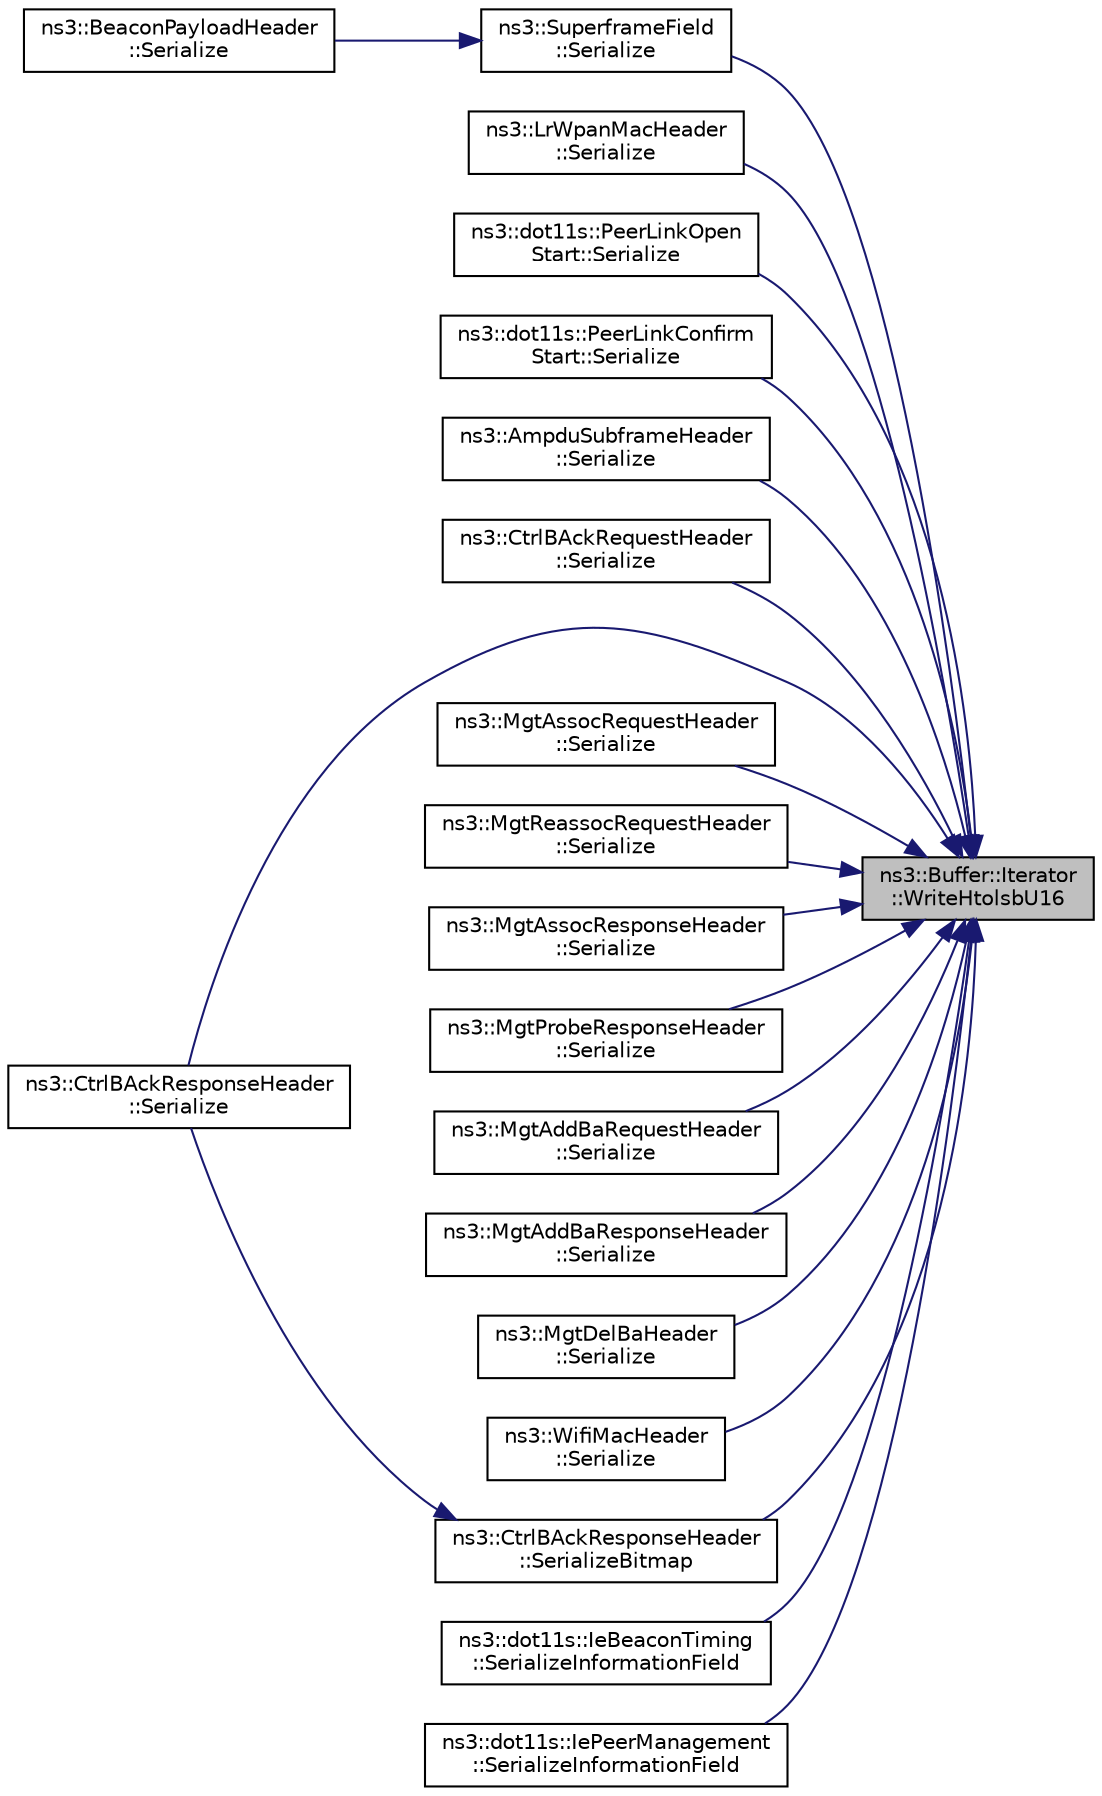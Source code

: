 digraph "ns3::Buffer::Iterator::WriteHtolsbU16"
{
 // LATEX_PDF_SIZE
  edge [fontname="Helvetica",fontsize="10",labelfontname="Helvetica",labelfontsize="10"];
  node [fontname="Helvetica",fontsize="10",shape=record];
  rankdir="RL";
  Node1 [label="ns3::Buffer::Iterator\l::WriteHtolsbU16",height=0.2,width=0.4,color="black", fillcolor="grey75", style="filled", fontcolor="black",tooltip=" "];
  Node1 -> Node2 [dir="back",color="midnightblue",fontsize="10",style="solid",fontname="Helvetica"];
  Node2 [label="ns3::SuperframeField\l::Serialize",height=0.2,width=0.4,color="black", fillcolor="white", style="filled",URL="$classns3_1_1_superframe_field.html#ac3bc9994f90c0635bb3a4c4be910800d",tooltip="Serialize the entire superframe specification field."];
  Node2 -> Node3 [dir="back",color="midnightblue",fontsize="10",style="solid",fontname="Helvetica"];
  Node3 [label="ns3::BeaconPayloadHeader\l::Serialize",height=0.2,width=0.4,color="black", fillcolor="white", style="filled",URL="$classns3_1_1_beacon_payload_header.html#a10b167d8fe9854a25581f0f56239c040",tooltip=" "];
  Node1 -> Node4 [dir="back",color="midnightblue",fontsize="10",style="solid",fontname="Helvetica"];
  Node4 [label="ns3::LrWpanMacHeader\l::Serialize",height=0.2,width=0.4,color="black", fillcolor="white", style="filled",URL="$classns3_1_1_lr_wpan_mac_header.html#a9b6aea6720cfab232693157246e33d45",tooltip=" "];
  Node1 -> Node5 [dir="back",color="midnightblue",fontsize="10",style="solid",fontname="Helvetica"];
  Node5 [label="ns3::dot11s::PeerLinkOpen\lStart::Serialize",height=0.2,width=0.4,color="black", fillcolor="white", style="filled",URL="$classns3_1_1dot11s_1_1_peer_link_open_start.html#a28e40c3958541868d9b891f7762c7341",tooltip=" "];
  Node1 -> Node6 [dir="back",color="midnightblue",fontsize="10",style="solid",fontname="Helvetica"];
  Node6 [label="ns3::dot11s::PeerLinkConfirm\lStart::Serialize",height=0.2,width=0.4,color="black", fillcolor="white", style="filled",URL="$classns3_1_1dot11s_1_1_peer_link_confirm_start.html#a8e02c9eb2f65d3e3981ba1cb40ded937",tooltip=" "];
  Node1 -> Node7 [dir="back",color="midnightblue",fontsize="10",style="solid",fontname="Helvetica"];
  Node7 [label="ns3::AmpduSubframeHeader\l::Serialize",height=0.2,width=0.4,color="black", fillcolor="white", style="filled",URL="$classns3_1_1_ampdu_subframe_header.html#a940499108c3ac42e888817aaffaeb4e3",tooltip=" "];
  Node1 -> Node8 [dir="back",color="midnightblue",fontsize="10",style="solid",fontname="Helvetica"];
  Node8 [label="ns3::CtrlBAckRequestHeader\l::Serialize",height=0.2,width=0.4,color="black", fillcolor="white", style="filled",URL="$classns3_1_1_ctrl_b_ack_request_header.html#a0b83f0ce931d5905691898a7b27c9016",tooltip=" "];
  Node1 -> Node9 [dir="back",color="midnightblue",fontsize="10",style="solid",fontname="Helvetica"];
  Node9 [label="ns3::CtrlBAckResponseHeader\l::Serialize",height=0.2,width=0.4,color="black", fillcolor="white", style="filled",URL="$classns3_1_1_ctrl_b_ack_response_header.html#a33bb3ab83e7ffcb1a1d2fddce2a923e2",tooltip=" "];
  Node1 -> Node10 [dir="back",color="midnightblue",fontsize="10",style="solid",fontname="Helvetica"];
  Node10 [label="ns3::MgtAssocRequestHeader\l::Serialize",height=0.2,width=0.4,color="black", fillcolor="white", style="filled",URL="$classns3_1_1_mgt_assoc_request_header.html#a7cb51405dd8d72be95accc8969d65c96",tooltip=" "];
  Node1 -> Node11 [dir="back",color="midnightblue",fontsize="10",style="solid",fontname="Helvetica"];
  Node11 [label="ns3::MgtReassocRequestHeader\l::Serialize",height=0.2,width=0.4,color="black", fillcolor="white", style="filled",URL="$classns3_1_1_mgt_reassoc_request_header.html#a765bf32b0d25f3432af0ab61599dc0a4",tooltip=" "];
  Node1 -> Node12 [dir="back",color="midnightblue",fontsize="10",style="solid",fontname="Helvetica"];
  Node12 [label="ns3::MgtAssocResponseHeader\l::Serialize",height=0.2,width=0.4,color="black", fillcolor="white", style="filled",URL="$classns3_1_1_mgt_assoc_response_header.html#ac7eb0a62c467eb513d37dc095c896985",tooltip=" "];
  Node1 -> Node13 [dir="back",color="midnightblue",fontsize="10",style="solid",fontname="Helvetica"];
  Node13 [label="ns3::MgtProbeResponseHeader\l::Serialize",height=0.2,width=0.4,color="black", fillcolor="white", style="filled",URL="$classns3_1_1_mgt_probe_response_header.html#a1f83599e2f55616f48c23e5115749d93",tooltip=" "];
  Node1 -> Node14 [dir="back",color="midnightblue",fontsize="10",style="solid",fontname="Helvetica"];
  Node14 [label="ns3::MgtAddBaRequestHeader\l::Serialize",height=0.2,width=0.4,color="black", fillcolor="white", style="filled",URL="$classns3_1_1_mgt_add_ba_request_header.html#a135b3e94ca007975a6e9a3de563198f0",tooltip=" "];
  Node1 -> Node15 [dir="back",color="midnightblue",fontsize="10",style="solid",fontname="Helvetica"];
  Node15 [label="ns3::MgtAddBaResponseHeader\l::Serialize",height=0.2,width=0.4,color="black", fillcolor="white", style="filled",URL="$classns3_1_1_mgt_add_ba_response_header.html#a1ec5b96c3e6bd1ebd7a8ceae5f83cf97",tooltip=" "];
  Node1 -> Node16 [dir="back",color="midnightblue",fontsize="10",style="solid",fontname="Helvetica"];
  Node16 [label="ns3::MgtDelBaHeader\l::Serialize",height=0.2,width=0.4,color="black", fillcolor="white", style="filled",URL="$classns3_1_1_mgt_del_ba_header.html#a21ba8cd7086e7b24eda08e1daf47480f",tooltip=" "];
  Node1 -> Node17 [dir="back",color="midnightblue",fontsize="10",style="solid",fontname="Helvetica"];
  Node17 [label="ns3::WifiMacHeader\l::Serialize",height=0.2,width=0.4,color="black", fillcolor="white", style="filled",URL="$classns3_1_1_wifi_mac_header.html#aad479ebdaab3b959f892937ea2cb8631",tooltip=" "];
  Node1 -> Node18 [dir="back",color="midnightblue",fontsize="10",style="solid",fontname="Helvetica"];
  Node18 [label="ns3::CtrlBAckResponseHeader\l::SerializeBitmap",height=0.2,width=0.4,color="black", fillcolor="white", style="filled",URL="$classns3_1_1_ctrl_b_ack_response_header.html#a3f309e047f2ee472611487dbf7ebd3ae",tooltip="Serialize bitmap to the given buffer."];
  Node18 -> Node9 [dir="back",color="midnightblue",fontsize="10",style="solid",fontname="Helvetica"];
  Node1 -> Node19 [dir="back",color="midnightblue",fontsize="10",style="solid",fontname="Helvetica"];
  Node19 [label="ns3::dot11s::IeBeaconTiming\l::SerializeInformationField",height=0.2,width=0.4,color="black", fillcolor="white", style="filled",URL="$classns3_1_1dot11s_1_1_ie_beacon_timing.html#aedf963a29e4f71d3a2750ecac10f074c",tooltip="Serialize information (i.e., the body of the IE, not including the Element ID and length octets)"];
  Node1 -> Node20 [dir="back",color="midnightblue",fontsize="10",style="solid",fontname="Helvetica"];
  Node20 [label="ns3::dot11s::IePeerManagement\l::SerializeInformationField",height=0.2,width=0.4,color="black", fillcolor="white", style="filled",URL="$classns3_1_1dot11s_1_1_ie_peer_management.html#a7fa3bc796c0bc31c7d119626628256f1",tooltip="Serialize information (i.e., the body of the IE, not including the Element ID and length octets)"];
}
